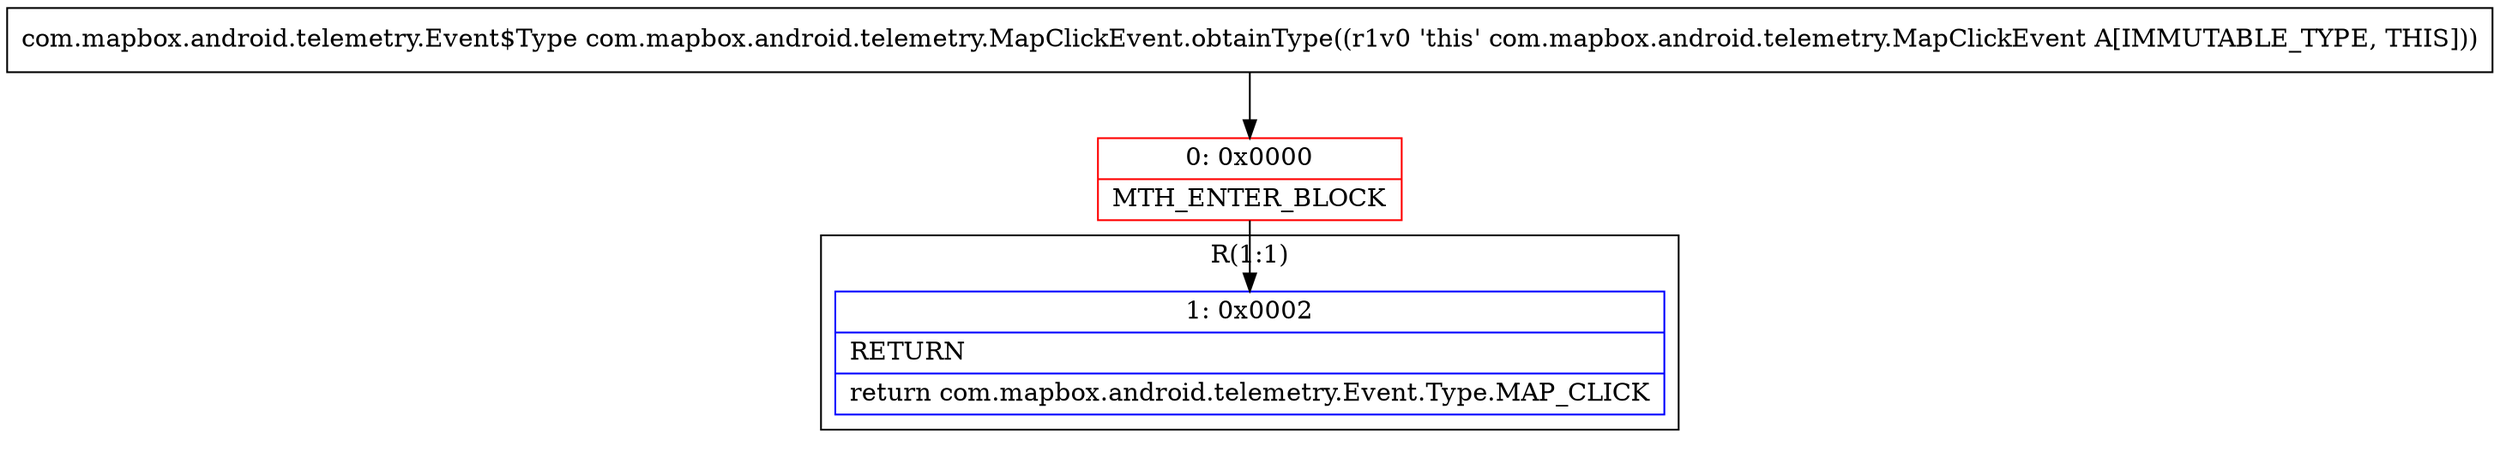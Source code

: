 digraph "CFG forcom.mapbox.android.telemetry.MapClickEvent.obtainType()Lcom\/mapbox\/android\/telemetry\/Event$Type;" {
subgraph cluster_Region_1910722861 {
label = "R(1:1)";
node [shape=record,color=blue];
Node_1 [shape=record,label="{1\:\ 0x0002|RETURN\l|return com.mapbox.android.telemetry.Event.Type.MAP_CLICK\l}"];
}
Node_0 [shape=record,color=red,label="{0\:\ 0x0000|MTH_ENTER_BLOCK\l}"];
MethodNode[shape=record,label="{com.mapbox.android.telemetry.Event$Type com.mapbox.android.telemetry.MapClickEvent.obtainType((r1v0 'this' com.mapbox.android.telemetry.MapClickEvent A[IMMUTABLE_TYPE, THIS])) }"];
MethodNode -> Node_0;
Node_0 -> Node_1;
}

